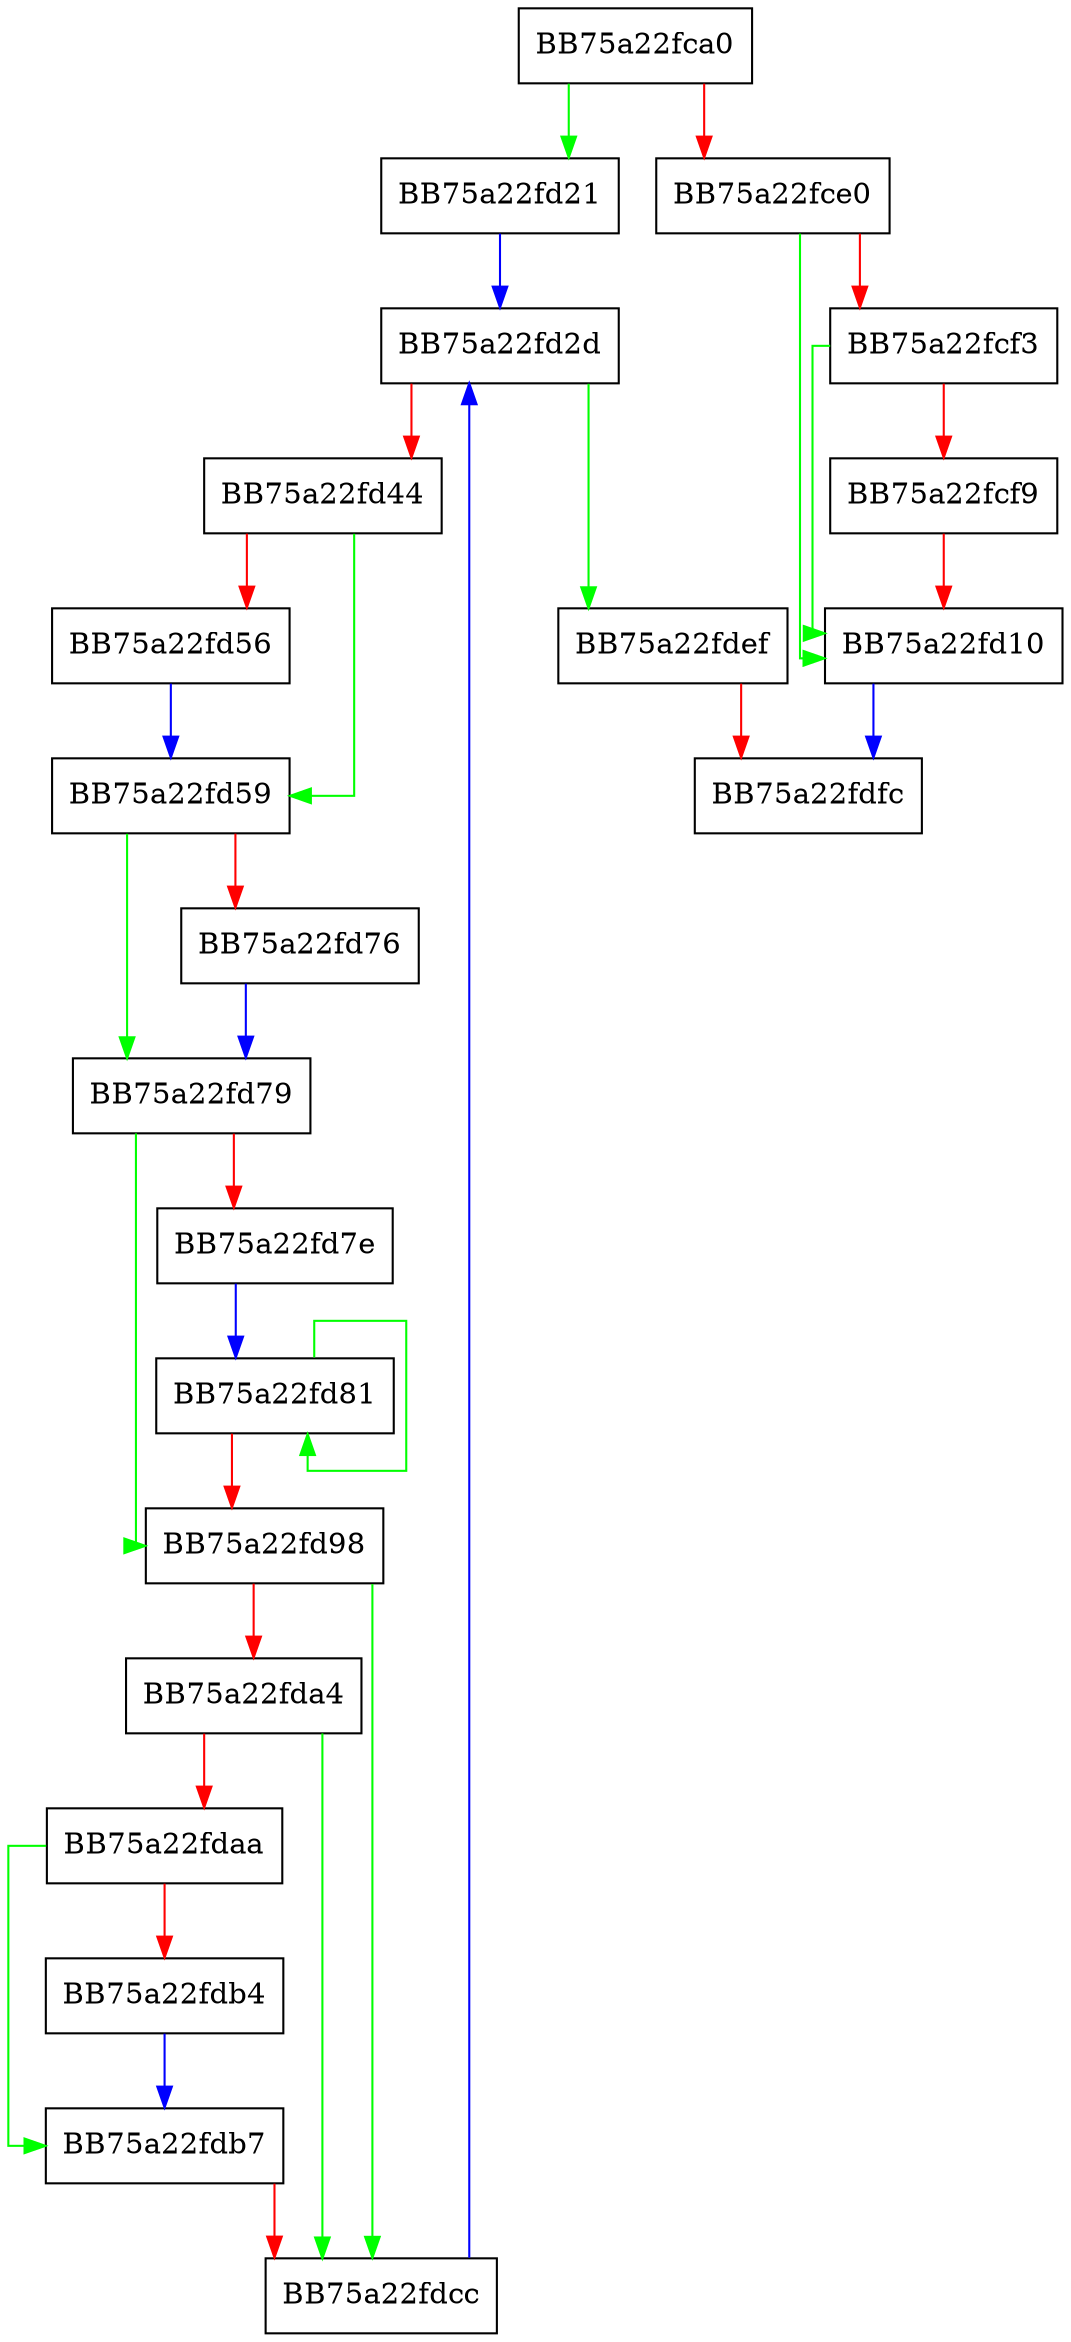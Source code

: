 digraph SetDlpJitProcessExclusionListData {
  node [shape="box"];
  graph [splines=ortho];
  BB75a22fca0 -> BB75a22fd21 [color="green"];
  BB75a22fca0 -> BB75a22fce0 [color="red"];
  BB75a22fce0 -> BB75a22fd10 [color="green"];
  BB75a22fce0 -> BB75a22fcf3 [color="red"];
  BB75a22fcf3 -> BB75a22fd10 [color="green"];
  BB75a22fcf3 -> BB75a22fcf9 [color="red"];
  BB75a22fcf9 -> BB75a22fd10 [color="red"];
  BB75a22fd10 -> BB75a22fdfc [color="blue"];
  BB75a22fd21 -> BB75a22fd2d [color="blue"];
  BB75a22fd2d -> BB75a22fdef [color="green"];
  BB75a22fd2d -> BB75a22fd44 [color="red"];
  BB75a22fd44 -> BB75a22fd59 [color="green"];
  BB75a22fd44 -> BB75a22fd56 [color="red"];
  BB75a22fd56 -> BB75a22fd59 [color="blue"];
  BB75a22fd59 -> BB75a22fd79 [color="green"];
  BB75a22fd59 -> BB75a22fd76 [color="red"];
  BB75a22fd76 -> BB75a22fd79 [color="blue"];
  BB75a22fd79 -> BB75a22fd98 [color="green"];
  BB75a22fd79 -> BB75a22fd7e [color="red"];
  BB75a22fd7e -> BB75a22fd81 [color="blue"];
  BB75a22fd81 -> BB75a22fd81 [color="green"];
  BB75a22fd81 -> BB75a22fd98 [color="red"];
  BB75a22fd98 -> BB75a22fdcc [color="green"];
  BB75a22fd98 -> BB75a22fda4 [color="red"];
  BB75a22fda4 -> BB75a22fdcc [color="green"];
  BB75a22fda4 -> BB75a22fdaa [color="red"];
  BB75a22fdaa -> BB75a22fdb7 [color="green"];
  BB75a22fdaa -> BB75a22fdb4 [color="red"];
  BB75a22fdb4 -> BB75a22fdb7 [color="blue"];
  BB75a22fdb7 -> BB75a22fdcc [color="red"];
  BB75a22fdcc -> BB75a22fd2d [color="blue"];
  BB75a22fdef -> BB75a22fdfc [color="red"];
}